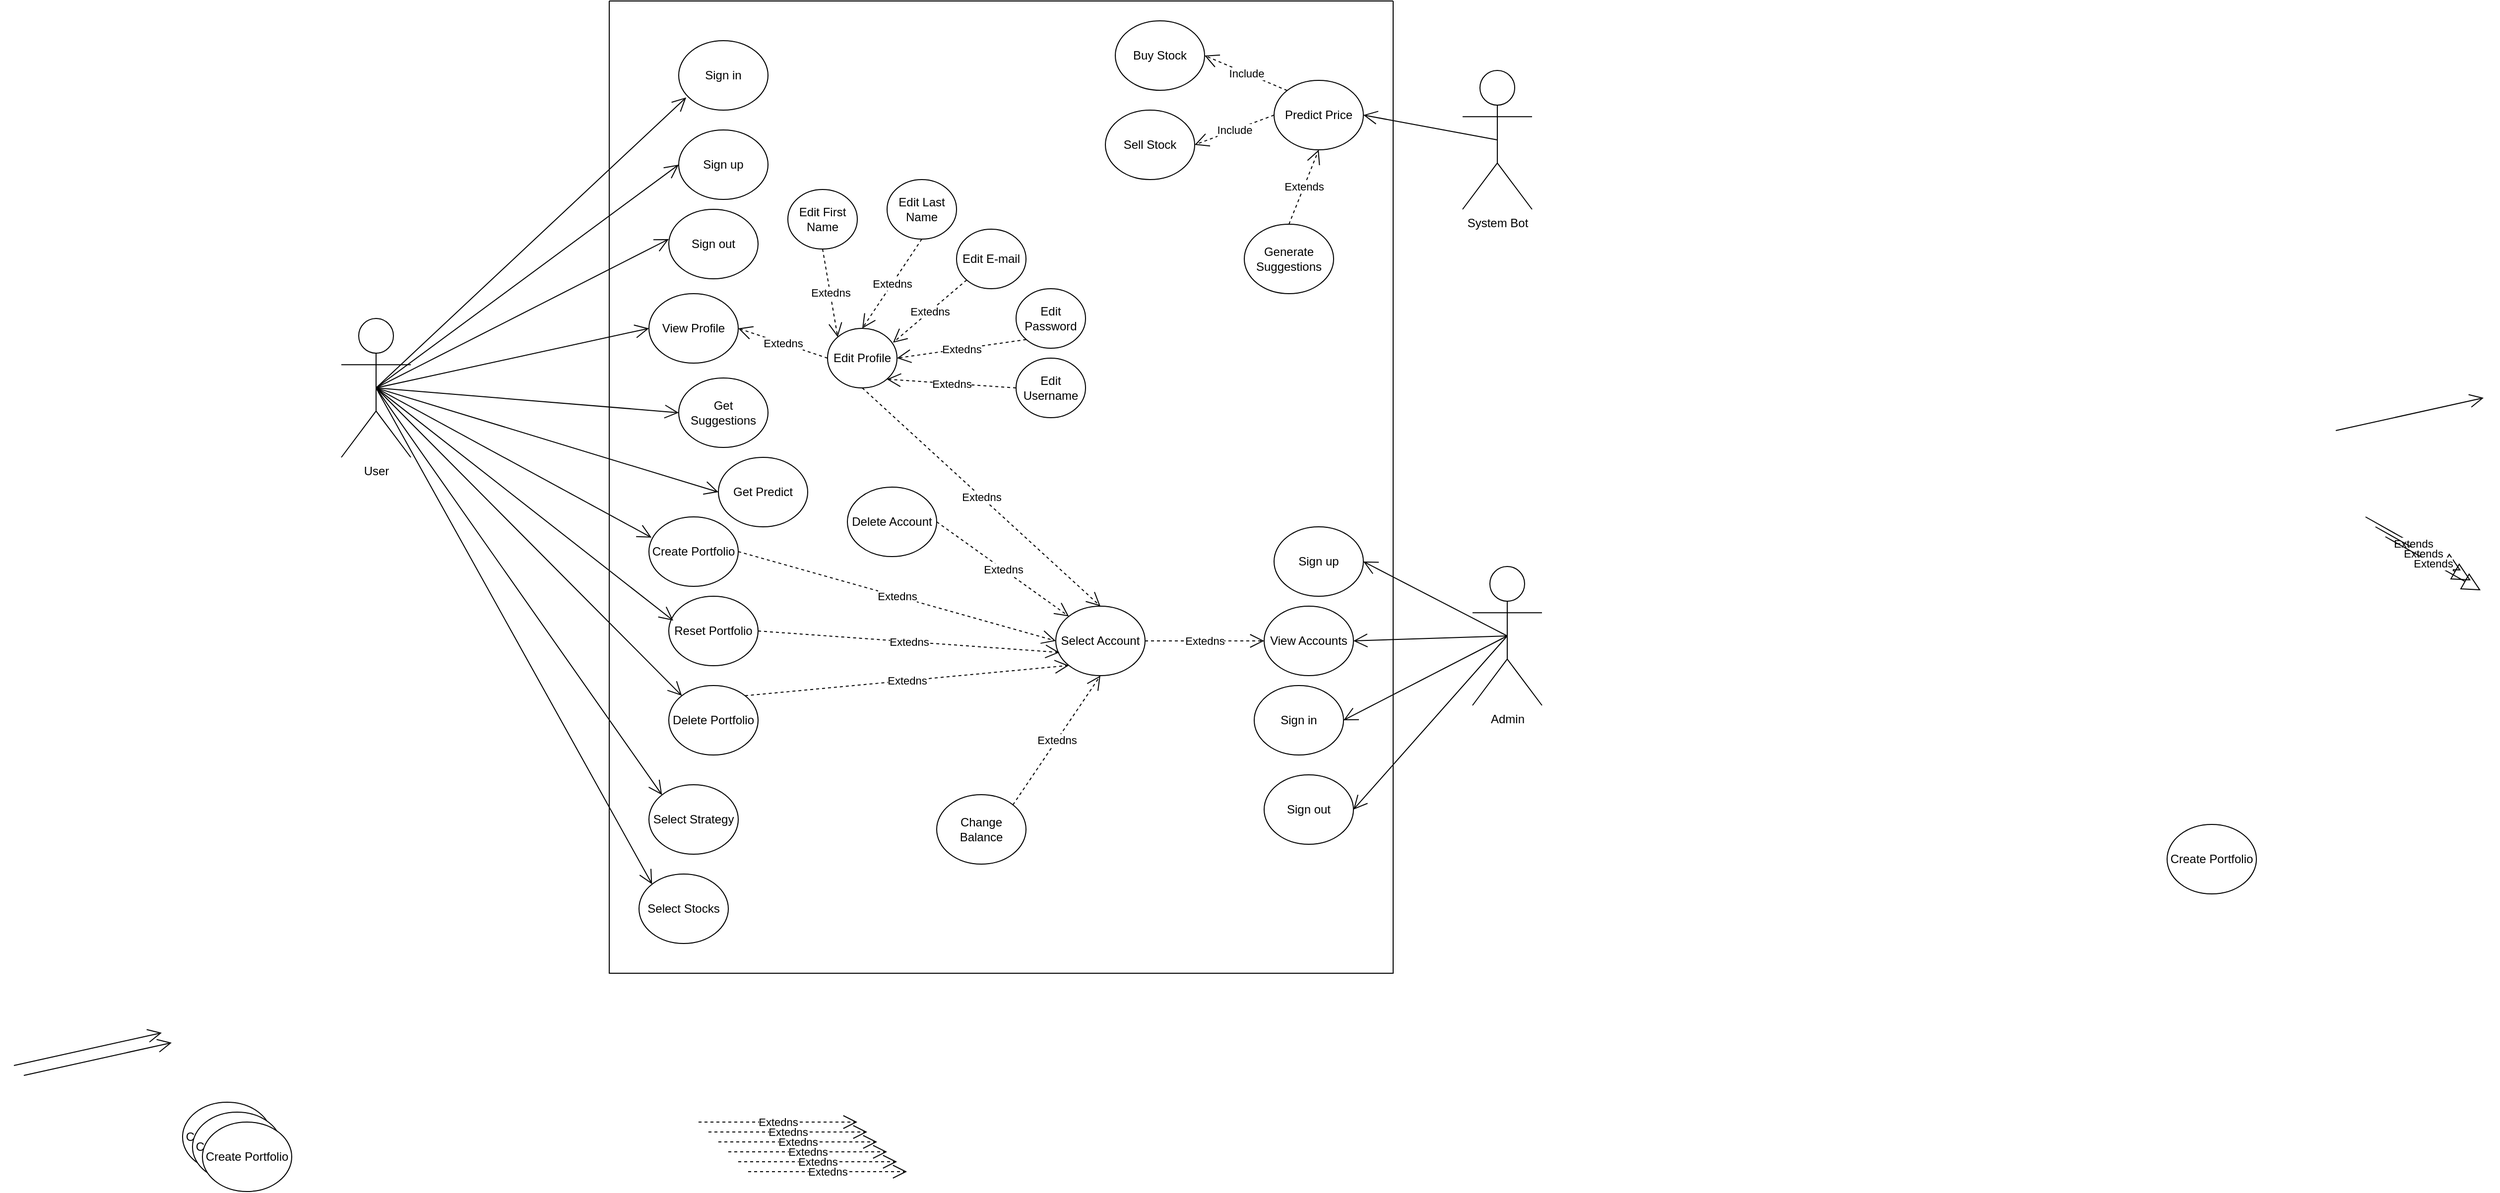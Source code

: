 <mxfile version="24.2.8" type="device" pages="2">
  <diagram name="Page-1" id="wAWDvW-xQDipIDDKOYBQ">
    <mxGraphModel dx="2122" dy="835" grid="1" gridSize="10" guides="1" tooltips="1" connect="1" arrows="1" fold="1" page="1" pageScale="1" pageWidth="850" pageHeight="1100" math="0" shadow="0">
      <root>
        <mxCell id="0" />
        <mxCell id="1" parent="0" />
        <mxCell id="NSzrFH0H3gAdwd_SfrIY-2" value="" style="swimlane;startSize=0;" parent="1" vertex="1">
          <mxGeometry x="600" y="350" width="790" height="980" as="geometry" />
        </mxCell>
        <mxCell id="NSzrFH0H3gAdwd_SfrIY-7" value="Sign in" style="ellipse;whiteSpace=wrap;html=1;" parent="NSzrFH0H3gAdwd_SfrIY-2" vertex="1">
          <mxGeometry x="70" y="40" width="90" height="70" as="geometry" />
        </mxCell>
        <mxCell id="NSzrFH0H3gAdwd_SfrIY-22" value="Get Suggestions" style="ellipse;whiteSpace=wrap;html=1;" parent="NSzrFH0H3gAdwd_SfrIY-2" vertex="1">
          <mxGeometry x="70" y="380" width="90" height="70" as="geometry" />
        </mxCell>
        <mxCell id="NSzrFH0H3gAdwd_SfrIY-21" value="Edit Password" style="ellipse;whiteSpace=wrap;html=1;" parent="NSzrFH0H3gAdwd_SfrIY-2" vertex="1">
          <mxGeometry x="410" y="290" width="70" height="60" as="geometry" />
        </mxCell>
        <mxCell id="NSzrFH0H3gAdwd_SfrIY-20" value="Sign up" style="ellipse;whiteSpace=wrap;html=1;" parent="NSzrFH0H3gAdwd_SfrIY-2" vertex="1">
          <mxGeometry x="70" y="130" width="90" height="70" as="geometry" />
        </mxCell>
        <mxCell id="NSzrFH0H3gAdwd_SfrIY-19" value="View Profile" style="ellipse;whiteSpace=wrap;html=1;" parent="NSzrFH0H3gAdwd_SfrIY-2" vertex="1">
          <mxGeometry x="40" y="295" width="90" height="70" as="geometry" />
        </mxCell>
        <mxCell id="NSzrFH0H3gAdwd_SfrIY-18" value="Sign out" style="ellipse;whiteSpace=wrap;html=1;" parent="NSzrFH0H3gAdwd_SfrIY-2" vertex="1">
          <mxGeometry x="60" y="210" width="90" height="70" as="geometry" />
        </mxCell>
        <mxCell id="NSzrFH0H3gAdwd_SfrIY-24" value="" style="endArrow=open;endFill=1;endSize=12;html=1;rounded=0;exitX=0.5;exitY=0.5;exitDx=0;exitDy=0;exitPerimeter=0;entryX=0.084;entryY=0.817;entryDx=0;entryDy=0;entryPerimeter=0;" parent="NSzrFH0H3gAdwd_SfrIY-2" source="NSzrFH0H3gAdwd_SfrIY-3" edge="1">
          <mxGeometry width="160" relative="1" as="geometry">
            <mxPoint x="-89" y="273" as="sourcePoint" />
            <mxPoint x="60" y="240" as="targetPoint" />
          </mxGeometry>
        </mxCell>
        <mxCell id="NSzrFH0H3gAdwd_SfrIY-36" value="Edit First Name" style="ellipse;whiteSpace=wrap;html=1;" parent="NSzrFH0H3gAdwd_SfrIY-2" vertex="1">
          <mxGeometry x="180" y="190" width="70" height="60" as="geometry" />
        </mxCell>
        <mxCell id="NSzrFH0H3gAdwd_SfrIY-35" value="Edit Profile" style="ellipse;whiteSpace=wrap;html=1;" parent="NSzrFH0H3gAdwd_SfrIY-2" vertex="1">
          <mxGeometry x="220" y="330" width="70" height="60" as="geometry" />
        </mxCell>
        <mxCell id="NSzrFH0H3gAdwd_SfrIY-33" value="Edit Last Name" style="ellipse;whiteSpace=wrap;html=1;" parent="NSzrFH0H3gAdwd_SfrIY-2" vertex="1">
          <mxGeometry x="280" y="180" width="70" height="60" as="geometry" />
        </mxCell>
        <mxCell id="NSzrFH0H3gAdwd_SfrIY-34" value="Edit E-mail" style="ellipse;whiteSpace=wrap;html=1;" parent="NSzrFH0H3gAdwd_SfrIY-2" vertex="1">
          <mxGeometry x="350" y="230" width="70" height="60" as="geometry" />
        </mxCell>
        <mxCell id="NSzrFH0H3gAdwd_SfrIY-46" value="Create Portfolio" style="ellipse;whiteSpace=wrap;html=1;" parent="NSzrFH0H3gAdwd_SfrIY-2" vertex="1">
          <mxGeometry x="40" y="520" width="90" height="70" as="geometry" />
        </mxCell>
        <mxCell id="NSzrFH0H3gAdwd_SfrIY-50" value="Change Balance" style="ellipse;whiteSpace=wrap;html=1;" parent="NSzrFH0H3gAdwd_SfrIY-2" vertex="1">
          <mxGeometry x="330" y="800" width="90" height="70" as="geometry" />
        </mxCell>
        <mxCell id="NSzrFH0H3gAdwd_SfrIY-49" value="View Accounts" style="ellipse;whiteSpace=wrap;html=1;" parent="NSzrFH0H3gAdwd_SfrIY-2" vertex="1">
          <mxGeometry x="660" y="610" width="90" height="70" as="geometry" />
        </mxCell>
        <mxCell id="NSzrFH0H3gAdwd_SfrIY-48" value="Reset Portfolio" style="ellipse;whiteSpace=wrap;html=1;" parent="NSzrFH0H3gAdwd_SfrIY-2" vertex="1">
          <mxGeometry x="60" y="600" width="90" height="70" as="geometry" />
        </mxCell>
        <mxCell id="NSzrFH0H3gAdwd_SfrIY-61" value="Delete Account" style="ellipse;whiteSpace=wrap;html=1;" parent="NSzrFH0H3gAdwd_SfrIY-2" vertex="1">
          <mxGeometry x="240" y="490" width="90" height="70" as="geometry" />
        </mxCell>
        <mxCell id="NSzrFH0H3gAdwd_SfrIY-60" value="Select Account" style="ellipse;whiteSpace=wrap;html=1;" parent="NSzrFH0H3gAdwd_SfrIY-2" vertex="1">
          <mxGeometry x="450" y="610" width="90" height="70" as="geometry" />
        </mxCell>
        <mxCell id="NSzrFH0H3gAdwd_SfrIY-63" value="Delete Portfolio" style="ellipse;whiteSpace=wrap;html=1;" parent="NSzrFH0H3gAdwd_SfrIY-2" vertex="1">
          <mxGeometry x="60" y="690" width="90" height="70" as="geometry" />
        </mxCell>
        <mxCell id="NSzrFH0H3gAdwd_SfrIY-81" value="Edit Username" style="ellipse;whiteSpace=wrap;html=1;" parent="NSzrFH0H3gAdwd_SfrIY-2" vertex="1">
          <mxGeometry x="410" y="360" width="70" height="60" as="geometry" />
        </mxCell>
        <mxCell id="NSzrFH0H3gAdwd_SfrIY-84" value="Sign in" style="ellipse;whiteSpace=wrap;html=1;" parent="NSzrFH0H3gAdwd_SfrIY-2" vertex="1">
          <mxGeometry x="650" y="690" width="90" height="70" as="geometry" />
        </mxCell>
        <mxCell id="NSzrFH0H3gAdwd_SfrIY-85" value="Sign up" style="ellipse;whiteSpace=wrap;html=1;" parent="NSzrFH0H3gAdwd_SfrIY-2" vertex="1">
          <mxGeometry x="670" y="530" width="90" height="70" as="geometry" />
        </mxCell>
        <mxCell id="NSzrFH0H3gAdwd_SfrIY-86" value="Sign out" style="ellipse;whiteSpace=wrap;html=1;" parent="NSzrFH0H3gAdwd_SfrIY-2" vertex="1">
          <mxGeometry x="660" y="780" width="90" height="70" as="geometry" />
        </mxCell>
        <mxCell id="NSzrFH0H3gAdwd_SfrIY-64" value="Buy Stock" style="ellipse;whiteSpace=wrap;html=1;" parent="NSzrFH0H3gAdwd_SfrIY-2" vertex="1">
          <mxGeometry x="510" y="20" width="90" height="70" as="geometry" />
        </mxCell>
        <mxCell id="NSzrFH0H3gAdwd_SfrIY-95" value="Sell Stock" style="ellipse;whiteSpace=wrap;html=1;" parent="NSzrFH0H3gAdwd_SfrIY-2" vertex="1">
          <mxGeometry x="500" y="110" width="90" height="70" as="geometry" />
        </mxCell>
        <mxCell id="gyJNxoxZwy5CsyFpe8hy-28" value="Extedns" style="endArrow=open;endSize=12;dashed=1;html=1;rounded=0;entryX=0.041;entryY=0.666;entryDx=0;entryDy=0;exitX=1;exitY=0.5;exitDx=0;exitDy=0;entryPerimeter=0;" parent="NSzrFH0H3gAdwd_SfrIY-2" source="NSzrFH0H3gAdwd_SfrIY-48" target="NSzrFH0H3gAdwd_SfrIY-60" edge="1">
          <mxGeometry width="160" relative="1" as="geometry">
            <mxPoint x="135" y="790" as="sourcePoint" />
            <mxPoint x="295" y="790" as="targetPoint" />
          </mxGeometry>
        </mxCell>
        <mxCell id="gyJNxoxZwy5CsyFpe8hy-27" value="Extedns" style="endArrow=open;endSize=12;dashed=1;html=1;rounded=0;exitX=1;exitY=0;exitDx=0;exitDy=0;entryX=0.5;entryY=1;entryDx=0;entryDy=0;" parent="NSzrFH0H3gAdwd_SfrIY-2" source="NSzrFH0H3gAdwd_SfrIY-50" target="NSzrFH0H3gAdwd_SfrIY-60" edge="1">
          <mxGeometry width="160" relative="1" as="geometry">
            <mxPoint x="440" y="794.68" as="sourcePoint" />
            <mxPoint x="600" y="794.68" as="targetPoint" />
          </mxGeometry>
        </mxCell>
        <mxCell id="gyJNxoxZwy5CsyFpe8hy-7" value="Extedns" style="endArrow=open;endSize=12;dashed=1;html=1;rounded=0;exitX=1;exitY=0;exitDx=0;exitDy=0;entryX=0;entryY=1;entryDx=0;entryDy=0;" parent="NSzrFH0H3gAdwd_SfrIY-2" source="NSzrFH0H3gAdwd_SfrIY-63" target="NSzrFH0H3gAdwd_SfrIY-60" edge="1">
          <mxGeometry width="160" relative="1" as="geometry">
            <mxPoint x="160" y="814.68" as="sourcePoint" />
            <mxPoint x="320" y="814.68" as="targetPoint" />
          </mxGeometry>
        </mxCell>
        <mxCell id="gyJNxoxZwy5CsyFpe8hy-8" value="Extedns" style="endArrow=open;endSize=12;dashed=1;html=1;rounded=0;exitX=1;exitY=0.5;exitDx=0;exitDy=0;entryX=0;entryY=0.5;entryDx=0;entryDy=0;" parent="NSzrFH0H3gAdwd_SfrIY-2" source="NSzrFH0H3gAdwd_SfrIY-46" target="NSzrFH0H3gAdwd_SfrIY-60" edge="1">
          <mxGeometry width="160" relative="1" as="geometry">
            <mxPoint x="150" y="714.68" as="sourcePoint" />
            <mxPoint x="310" y="714.68" as="targetPoint" />
          </mxGeometry>
        </mxCell>
        <mxCell id="gyJNxoxZwy5CsyFpe8hy-9" value="Extedns" style="endArrow=open;endSize=12;dashed=1;html=1;rounded=0;exitX=1;exitY=0.5;exitDx=0;exitDy=0;entryX=0;entryY=0;entryDx=0;entryDy=0;" parent="NSzrFH0H3gAdwd_SfrIY-2" source="NSzrFH0H3gAdwd_SfrIY-61" target="NSzrFH0H3gAdwd_SfrIY-60" edge="1">
          <mxGeometry width="160" relative="1" as="geometry">
            <mxPoint x="305" y="580" as="sourcePoint" />
            <mxPoint x="465" y="580" as="targetPoint" />
          </mxGeometry>
        </mxCell>
        <mxCell id="gyJNxoxZwy5CsyFpe8hy-10" value="Extedns" style="endArrow=open;endSize=12;dashed=1;html=1;rounded=0;exitX=0.5;exitY=1;exitDx=0;exitDy=0;entryX=0.5;entryY=0;entryDx=0;entryDy=0;" parent="NSzrFH0H3gAdwd_SfrIY-2" source="NSzrFH0H3gAdwd_SfrIY-35" target="NSzrFH0H3gAdwd_SfrIY-60" edge="1">
          <mxGeometry width="160" relative="1" as="geometry">
            <mxPoint x="330" y="470" as="sourcePoint" />
            <mxPoint x="490" y="470" as="targetPoint" />
          </mxGeometry>
        </mxCell>
        <mxCell id="gyJNxoxZwy5CsyFpe8hy-11" value="Extedns" style="endArrow=open;endSize=12;dashed=1;html=1;rounded=0;entryX=1;entryY=1;entryDx=0;entryDy=0;exitX=0;exitY=0.5;exitDx=0;exitDy=0;" parent="NSzrFH0H3gAdwd_SfrIY-2" source="NSzrFH0H3gAdwd_SfrIY-81" target="NSzrFH0H3gAdwd_SfrIY-35" edge="1">
          <mxGeometry width="160" relative="1" as="geometry">
            <mxPoint x="410" y="444.68" as="sourcePoint" />
            <mxPoint x="570" y="444.68" as="targetPoint" />
          </mxGeometry>
        </mxCell>
        <mxCell id="gyJNxoxZwy5CsyFpe8hy-12" value="Extedns" style="endArrow=open;endSize=12;dashed=1;html=1;rounded=0;entryX=1;entryY=0.5;entryDx=0;entryDy=0;exitX=0;exitY=1;exitDx=0;exitDy=0;" parent="NSzrFH0H3gAdwd_SfrIY-2" source="NSzrFH0H3gAdwd_SfrIY-21" target="NSzrFH0H3gAdwd_SfrIY-35" edge="1">
          <mxGeometry width="160" relative="1" as="geometry">
            <mxPoint x="315" y="350.0" as="sourcePoint" />
            <mxPoint x="475" y="350.0" as="targetPoint" />
          </mxGeometry>
        </mxCell>
        <mxCell id="gyJNxoxZwy5CsyFpe8hy-13" value="Extedns" style="endArrow=open;endSize=12;dashed=1;html=1;rounded=0;entryX=0.942;entryY=0.24;entryDx=0;entryDy=0;entryPerimeter=0;exitX=0;exitY=1;exitDx=0;exitDy=0;" parent="NSzrFH0H3gAdwd_SfrIY-2" source="NSzrFH0H3gAdwd_SfrIY-34" target="NSzrFH0H3gAdwd_SfrIY-35" edge="1">
          <mxGeometry width="160" relative="1" as="geometry">
            <mxPoint x="240" y="319.68" as="sourcePoint" />
            <mxPoint x="400" y="319.68" as="targetPoint" />
          </mxGeometry>
        </mxCell>
        <mxCell id="gyJNxoxZwy5CsyFpe8hy-14" value="Extedns" style="endArrow=open;endSize=12;dashed=1;html=1;rounded=0;entryX=0.5;entryY=0;entryDx=0;entryDy=0;exitX=0.5;exitY=1;exitDx=0;exitDy=0;" parent="NSzrFH0H3gAdwd_SfrIY-2" source="NSzrFH0H3gAdwd_SfrIY-33" target="NSzrFH0H3gAdwd_SfrIY-35" edge="1">
          <mxGeometry width="160" relative="1" as="geometry">
            <mxPoint x="250" y="259.68" as="sourcePoint" />
            <mxPoint x="410" y="259.68" as="targetPoint" />
          </mxGeometry>
        </mxCell>
        <mxCell id="gyJNxoxZwy5CsyFpe8hy-15" value="Extedns" style="endArrow=open;endSize=12;dashed=1;html=1;rounded=0;exitX=0.5;exitY=1;exitDx=0;exitDy=0;entryX=0;entryY=0;entryDx=0;entryDy=0;" parent="NSzrFH0H3gAdwd_SfrIY-2" source="NSzrFH0H3gAdwd_SfrIY-36" target="NSzrFH0H3gAdwd_SfrIY-35" edge="1">
          <mxGeometry width="160" relative="1" as="geometry">
            <mxPoint x="190" y="289.35" as="sourcePoint" />
            <mxPoint x="350" y="289.35" as="targetPoint" />
          </mxGeometry>
        </mxCell>
        <mxCell id="gyJNxoxZwy5CsyFpe8hy-16" value="Extedns" style="endArrow=open;endSize=12;dashed=1;html=1;rounded=0;entryX=1;entryY=0.5;entryDx=0;entryDy=0;exitX=0;exitY=0.5;exitDx=0;exitDy=0;" parent="NSzrFH0H3gAdwd_SfrIY-2" source="NSzrFH0H3gAdwd_SfrIY-35" target="NSzrFH0H3gAdwd_SfrIY-19" edge="1">
          <mxGeometry width="160" relative="1" as="geometry">
            <mxPoint x="160" y="329.35" as="sourcePoint" />
            <mxPoint x="320" y="329.35" as="targetPoint" />
          </mxGeometry>
        </mxCell>
        <mxCell id="gyJNxoxZwy5CsyFpe8hy-20" value="Extedns" style="endArrow=open;endSize=12;dashed=1;html=1;rounded=0;exitX=1;exitY=0.5;exitDx=0;exitDy=0;entryX=0;entryY=0.5;entryDx=0;entryDy=0;" parent="NSzrFH0H3gAdwd_SfrIY-2" source="NSzrFH0H3gAdwd_SfrIY-60" target="NSzrFH0H3gAdwd_SfrIY-49" edge="1">
          <mxGeometry width="160" relative="1" as="geometry">
            <mxPoint x="500" y="534.68" as="sourcePoint" />
            <mxPoint x="660" y="534.68" as="targetPoint" />
          </mxGeometry>
        </mxCell>
        <mxCell id="NSzrFH0H3gAdwd_SfrIY-65" value="Select Strategy" style="ellipse;whiteSpace=wrap;html=1;" parent="NSzrFH0H3gAdwd_SfrIY-2" vertex="1">
          <mxGeometry x="40" y="790" width="90" height="70" as="geometry" />
        </mxCell>
        <mxCell id="diHtU1x06niT0KX87ARY-1" value="Generate Suggestions" style="ellipse;whiteSpace=wrap;html=1;" vertex="1" parent="NSzrFH0H3gAdwd_SfrIY-2">
          <mxGeometry x="640" y="225" width="90" height="70" as="geometry" />
        </mxCell>
        <mxCell id="diHtU1x06niT0KX87ARY-3" value="Select Stocks" style="ellipse;whiteSpace=wrap;html=1;" vertex="1" parent="NSzrFH0H3gAdwd_SfrIY-2">
          <mxGeometry x="30" y="880" width="90" height="70" as="geometry" />
        </mxCell>
        <mxCell id="diHtU1x06niT0KX87ARY-5" value="Get Predict" style="ellipse;whiteSpace=wrap;html=1;" vertex="1" parent="NSzrFH0H3gAdwd_SfrIY-2">
          <mxGeometry x="110" y="460" width="90" height="70" as="geometry" />
        </mxCell>
        <mxCell id="NSzrFH0H3gAdwd_SfrIY-3" value="User&lt;br&gt;" style="shape=umlActor;verticalLabelPosition=bottom;verticalAlign=top;html=1;outlineConnect=0;" parent="1" vertex="1">
          <mxGeometry x="330" y="670" width="70" height="140" as="geometry" />
        </mxCell>
        <mxCell id="NSzrFH0H3gAdwd_SfrIY-13" value="" style="endArrow=open;endFill=1;endSize=12;html=1;rounded=0;entryX=0.084;entryY=0.817;entryDx=0;entryDy=0;entryPerimeter=0;exitX=0.5;exitY=0.5;exitDx=0;exitDy=0;exitPerimeter=0;" parent="1" source="NSzrFH0H3gAdwd_SfrIY-3" target="NSzrFH0H3gAdwd_SfrIY-7" edge="1">
          <mxGeometry width="160" relative="1" as="geometry">
            <mxPoint x="530" y="480" as="sourcePoint" />
            <mxPoint x="690" y="480" as="targetPoint" />
          </mxGeometry>
        </mxCell>
        <mxCell id="NSzrFH0H3gAdwd_SfrIY-23" value="" style="endArrow=open;endFill=1;endSize=12;html=1;rounded=0;exitX=0.5;exitY=0.5;exitDx=0;exitDy=0;exitPerimeter=0;entryX=0;entryY=0.5;entryDx=0;entryDy=0;" parent="1" source="NSzrFH0H3gAdwd_SfrIY-3" target="NSzrFH0H3gAdwd_SfrIY-20" edge="1">
          <mxGeometry width="160" relative="1" as="geometry">
            <mxPoint x="539" y="490" as="sourcePoint" />
            <mxPoint x="688" y="457" as="targetPoint" />
          </mxGeometry>
        </mxCell>
        <mxCell id="NSzrFH0H3gAdwd_SfrIY-25" value="" style="endArrow=open;endFill=1;endSize=12;html=1;rounded=0;exitX=0.55;exitY=0.503;exitDx=0;exitDy=0;exitPerimeter=0;entryX=0.084;entryY=0.817;entryDx=0;entryDy=0;entryPerimeter=0;" parent="1" edge="1">
          <mxGeometry width="160" relative="1" as="geometry">
            <mxPoint x="2340" y="783" as="sourcePoint" />
            <mxPoint x="2489" y="750" as="targetPoint" />
          </mxGeometry>
        </mxCell>
        <mxCell id="NSzrFH0H3gAdwd_SfrIY-26" value="" style="endArrow=open;endFill=1;endSize=12;html=1;rounded=0;exitX=0.5;exitY=0.5;exitDx=0;exitDy=0;exitPerimeter=0;entryX=0.05;entryY=0.35;entryDx=0;entryDy=0;entryPerimeter=0;" parent="1" source="NSzrFH0H3gAdwd_SfrIY-3" target="NSzrFH0H3gAdwd_SfrIY-48" edge="1">
          <mxGeometry width="160" relative="1" as="geometry">
            <mxPoint x="490" y="1083" as="sourcePoint" />
            <mxPoint x="639" y="1050" as="targetPoint" />
          </mxGeometry>
        </mxCell>
        <mxCell id="NSzrFH0H3gAdwd_SfrIY-30" value="" style="endArrow=open;endFill=1;endSize=12;html=1;rounded=0;exitX=0.5;exitY=0.5;exitDx=0;exitDy=0;exitPerimeter=0;entryX=0;entryY=0.5;entryDx=0;entryDy=0;" parent="1" source="NSzrFH0H3gAdwd_SfrIY-3" target="NSzrFH0H3gAdwd_SfrIY-22" edge="1">
          <mxGeometry width="160" relative="1" as="geometry">
            <mxPoint x="490" y="783" as="sourcePoint" />
            <mxPoint x="639" y="750" as="targetPoint" />
          </mxGeometry>
        </mxCell>
        <mxCell id="NSzrFH0H3gAdwd_SfrIY-31" value="" style="endArrow=open;endFill=1;endSize=12;html=1;rounded=0;entryX=0;entryY=0.5;entryDx=0;entryDy=0;exitX=0.5;exitY=0.5;exitDx=0;exitDy=0;exitPerimeter=0;" parent="1" source="NSzrFH0H3gAdwd_SfrIY-3" target="NSzrFH0H3gAdwd_SfrIY-19" edge="1">
          <mxGeometry width="160" relative="1" as="geometry">
            <mxPoint x="500" y="703" as="sourcePoint" />
            <mxPoint x="649" y="670" as="targetPoint" />
          </mxGeometry>
        </mxCell>
        <mxCell id="NSzrFH0H3gAdwd_SfrIY-27" value="" style="endArrow=open;endFill=1;endSize=12;html=1;rounded=0;exitX=0.5;exitY=0.5;exitDx=0;exitDy=0;exitPerimeter=0;entryX=0.029;entryY=0.298;entryDx=0;entryDy=0;entryPerimeter=0;" parent="1" source="NSzrFH0H3gAdwd_SfrIY-3" target="NSzrFH0H3gAdwd_SfrIY-46" edge="1">
          <mxGeometry width="160" relative="1" as="geometry">
            <mxPoint x="480" y="1021.5" as="sourcePoint" />
            <mxPoint x="629" y="988.5" as="targetPoint" />
          </mxGeometry>
        </mxCell>
        <mxCell id="NSzrFH0H3gAdwd_SfrIY-52" value="Admin" style="shape=umlActor;verticalLabelPosition=bottom;verticalAlign=top;html=1;outlineConnect=0;" parent="1" vertex="1">
          <mxGeometry x="1470" y="920" width="70" height="140" as="geometry" />
        </mxCell>
        <mxCell id="NSzrFH0H3gAdwd_SfrIY-53" value="System Bot" style="shape=umlActor;verticalLabelPosition=bottom;verticalAlign=top;html=1;outlineConnect=0;" parent="1" vertex="1">
          <mxGeometry x="1460" y="420" width="70" height="140" as="geometry" />
        </mxCell>
        <mxCell id="NSzrFH0H3gAdwd_SfrIY-55" value="" style="endArrow=open;endFill=1;endSize=12;html=1;rounded=0;exitX=0.5;exitY=0.5;exitDx=0;exitDy=0;exitPerimeter=0;entryX=0;entryY=0;entryDx=0;entryDy=0;" parent="1" source="NSzrFH0H3gAdwd_SfrIY-3" target="NSzrFH0H3gAdwd_SfrIY-65" edge="1">
          <mxGeometry width="160" relative="1" as="geometry">
            <mxPoint x="400" y="1060" as="sourcePoint" />
            <mxPoint x="549" y="1027" as="targetPoint" />
          </mxGeometry>
        </mxCell>
        <mxCell id="NSzrFH0H3gAdwd_SfrIY-59" value="" style="endArrow=open;endFill=1;endSize=12;html=1;rounded=0;entryX=1;entryY=0.5;entryDx=0;entryDy=0;exitX=0.5;exitY=0.5;exitDx=0;exitDy=0;exitPerimeter=0;" parent="1" source="NSzrFH0H3gAdwd_SfrIY-52" target="NSzrFH0H3gAdwd_SfrIY-49" edge="1">
          <mxGeometry width="160" relative="1" as="geometry">
            <mxPoint x="920" y="1013" as="sourcePoint" />
            <mxPoint x="1069" y="980" as="targetPoint" />
          </mxGeometry>
        </mxCell>
        <mxCell id="NSzrFH0H3gAdwd_SfrIY-74" value="Extends" style="endArrow=block;endSize=16;endFill=0;html=1;rounded=0;entryX=0.007;entryY=0.332;entryDx=0;entryDy=0;entryPerimeter=0;exitX=0.91;exitY=0.772;exitDx=0;exitDy=0;exitPerimeter=0;" parent="1" edge="1">
          <mxGeometry width="160" relative="1" as="geometry">
            <mxPoint x="2370" y="870" as="sourcePoint" />
            <mxPoint x="2466" y="924" as="targetPoint" />
          </mxGeometry>
        </mxCell>
        <mxCell id="NSzrFH0H3gAdwd_SfrIY-89" value="" style="endArrow=open;endFill=1;endSize=12;html=1;rounded=0;entryX=1;entryY=0.5;entryDx=0;entryDy=0;exitX=0.5;exitY=0.5;exitDx=0;exitDy=0;exitPerimeter=0;" parent="1" source="NSzrFH0H3gAdwd_SfrIY-52" target="NSzrFH0H3gAdwd_SfrIY-85" edge="1">
          <mxGeometry width="160" relative="1" as="geometry">
            <mxPoint x="1460" y="1080" as="sourcePoint" />
            <mxPoint x="1268" y="957" as="targetPoint" />
          </mxGeometry>
        </mxCell>
        <mxCell id="NSzrFH0H3gAdwd_SfrIY-88" value="" style="endArrow=open;endFill=1;endSize=12;html=1;rounded=0;entryX=1;entryY=0.5;entryDx=0;entryDy=0;exitX=0.5;exitY=0.5;exitDx=0;exitDy=0;exitPerimeter=0;" parent="1" source="NSzrFH0H3gAdwd_SfrIY-52" target="NSzrFH0H3gAdwd_SfrIY-84" edge="1">
          <mxGeometry width="160" relative="1" as="geometry">
            <mxPoint x="1475" y="1310" as="sourcePoint" />
            <mxPoint x="1270" y="980" as="targetPoint" />
          </mxGeometry>
        </mxCell>
        <mxCell id="NSzrFH0H3gAdwd_SfrIY-87" value="" style="endArrow=open;endFill=1;endSize=12;html=1;rounded=0;entryX=1;entryY=0.5;entryDx=0;entryDy=0;exitX=0.5;exitY=0.5;exitDx=0;exitDy=0;exitPerimeter=0;" parent="1" source="NSzrFH0H3gAdwd_SfrIY-52" target="NSzrFH0H3gAdwd_SfrIY-86" edge="1">
          <mxGeometry width="160" relative="1" as="geometry">
            <mxPoint x="1475" y="1310" as="sourcePoint" />
            <mxPoint x="1330" y="1220" as="targetPoint" />
          </mxGeometry>
        </mxCell>
        <mxCell id="NSzrFH0H3gAdwd_SfrIY-90" value="" style="endArrow=open;endFill=1;endSize=12;html=1;rounded=0;exitX=0.5;exitY=0.5;exitDx=0;exitDy=0;exitPerimeter=0;entryX=0;entryY=0;entryDx=0;entryDy=0;" parent="1" source="NSzrFH0H3gAdwd_SfrIY-3" target="NSzrFH0H3gAdwd_SfrIY-63" edge="1">
          <mxGeometry width="160" relative="1" as="geometry">
            <mxPoint x="395" y="680" as="sourcePoint" />
            <mxPoint x="705" y="1065" as="targetPoint" />
          </mxGeometry>
        </mxCell>
        <mxCell id="NSzrFH0H3gAdwd_SfrIY-91" value="Extends" style="endArrow=block;endSize=16;endFill=0;html=1;rounded=0;entryX=0.007;entryY=0.332;entryDx=0;entryDy=0;entryPerimeter=0;exitX=0.91;exitY=0.772;exitDx=0;exitDy=0;exitPerimeter=0;" parent="1" edge="1">
          <mxGeometry width="160" relative="1" as="geometry">
            <mxPoint x="2380" y="880" as="sourcePoint" />
            <mxPoint x="2476" y="934" as="targetPoint" />
          </mxGeometry>
        </mxCell>
        <mxCell id="NSzrFH0H3gAdwd_SfrIY-92" value="Extends" style="endArrow=block;endSize=16;endFill=0;html=1;rounded=0;entryX=0.007;entryY=0.332;entryDx=0;entryDy=0;entryPerimeter=0;exitX=0.91;exitY=0.772;exitDx=0;exitDy=0;exitPerimeter=0;" parent="1" edge="1">
          <mxGeometry width="160" relative="1" as="geometry">
            <mxPoint x="2390" y="890" as="sourcePoint" />
            <mxPoint x="2486" y="944" as="targetPoint" />
          </mxGeometry>
        </mxCell>
        <mxCell id="NSzrFH0H3gAdwd_SfrIY-62" value="Create Portfolio" style="ellipse;whiteSpace=wrap;html=1;" parent="1" vertex="1">
          <mxGeometry x="2170" y="1180" width="90" height="70" as="geometry" />
        </mxCell>
        <mxCell id="NSzrFH0H3gAdwd_SfrIY-96" value="" style="endArrow=open;endFill=1;endSize=12;html=1;rounded=0;exitX=0.55;exitY=0.503;exitDx=0;exitDy=0;exitPerimeter=0;entryX=0.084;entryY=0.817;entryDx=0;entryDy=0;entryPerimeter=0;" parent="1" edge="1">
          <mxGeometry width="160" relative="1" as="geometry">
            <mxPoint y="1423" as="sourcePoint" />
            <mxPoint x="149" y="1390" as="targetPoint" />
          </mxGeometry>
        </mxCell>
        <mxCell id="NSzrFH0H3gAdwd_SfrIY-97" value="" style="endArrow=open;endFill=1;endSize=12;html=1;rounded=0;exitX=0.55;exitY=0.503;exitDx=0;exitDy=0;exitPerimeter=0;entryX=0.084;entryY=0.817;entryDx=0;entryDy=0;entryPerimeter=0;" parent="1" edge="1">
          <mxGeometry width="160" relative="1" as="geometry">
            <mxPoint x="10" y="1433" as="sourcePoint" />
            <mxPoint x="159" y="1400" as="targetPoint" />
          </mxGeometry>
        </mxCell>
        <mxCell id="NSzrFH0H3gAdwd_SfrIY-94" value="Predict Price" style="ellipse;whiteSpace=wrap;html=1;" parent="1" vertex="1">
          <mxGeometry x="1270" y="430" width="90" height="70" as="geometry" />
        </mxCell>
        <mxCell id="NSzrFH0H3gAdwd_SfrIY-98" value="" style="endArrow=open;endFill=1;endSize=12;html=1;rounded=0;entryX=1;entryY=0.5;entryDx=0;entryDy=0;exitX=0.5;exitY=0.5;exitDx=0;exitDy=0;exitPerimeter=0;" parent="1" source="NSzrFH0H3gAdwd_SfrIY-53" target="NSzrFH0H3gAdwd_SfrIY-94" edge="1">
          <mxGeometry width="160" relative="1" as="geometry">
            <mxPoint x="1141" y="600" as="sourcePoint" />
            <mxPoint x="1409.386" y="570.002" as="targetPoint" />
          </mxGeometry>
        </mxCell>
        <mxCell id="gyJNxoxZwy5CsyFpe8hy-21" value="Extedns" style="endArrow=open;endSize=12;dashed=1;html=1;rounded=0;" parent="1" edge="1">
          <mxGeometry width="160" relative="1" as="geometry">
            <mxPoint x="690" y="1480" as="sourcePoint" />
            <mxPoint x="850" y="1480" as="targetPoint" />
          </mxGeometry>
        </mxCell>
        <mxCell id="gyJNxoxZwy5CsyFpe8hy-22" value="Extedns" style="endArrow=open;endSize=12;dashed=1;html=1;rounded=0;" parent="1" edge="1">
          <mxGeometry width="160" relative="1" as="geometry">
            <mxPoint x="700" y="1490" as="sourcePoint" />
            <mxPoint x="860" y="1490" as="targetPoint" />
          </mxGeometry>
        </mxCell>
        <mxCell id="gyJNxoxZwy5CsyFpe8hy-23" value="Extedns" style="endArrow=open;endSize=12;dashed=1;html=1;rounded=0;" parent="1" edge="1">
          <mxGeometry width="160" relative="1" as="geometry">
            <mxPoint x="710" y="1500" as="sourcePoint" />
            <mxPoint x="870" y="1500" as="targetPoint" />
          </mxGeometry>
        </mxCell>
        <mxCell id="gyJNxoxZwy5CsyFpe8hy-24" value="Extedns" style="endArrow=open;endSize=12;dashed=1;html=1;rounded=0;" parent="1" edge="1">
          <mxGeometry width="160" relative="1" as="geometry">
            <mxPoint x="720" y="1510" as="sourcePoint" />
            <mxPoint x="880" y="1510" as="targetPoint" />
          </mxGeometry>
        </mxCell>
        <mxCell id="gyJNxoxZwy5CsyFpe8hy-25" value="Extedns" style="endArrow=open;endSize=12;dashed=1;html=1;rounded=0;" parent="1" edge="1">
          <mxGeometry width="160" relative="1" as="geometry">
            <mxPoint x="730" y="1520" as="sourcePoint" />
            <mxPoint x="890" y="1520" as="targetPoint" />
          </mxGeometry>
        </mxCell>
        <mxCell id="gyJNxoxZwy5CsyFpe8hy-26" value="Extedns" style="endArrow=open;endSize=12;dashed=1;html=1;rounded=0;" parent="1" edge="1">
          <mxGeometry width="160" relative="1" as="geometry">
            <mxPoint x="740" y="1530" as="sourcePoint" />
            <mxPoint x="900" y="1530" as="targetPoint" />
          </mxGeometry>
        </mxCell>
        <mxCell id="gyJNxoxZwy5CsyFpe8hy-17" value="Include" style="endArrow=open;endSize=12;dashed=1;html=1;rounded=0;entryX=1;entryY=0.5;entryDx=0;entryDy=0;exitX=0;exitY=0;exitDx=0;exitDy=0;" parent="1" source="NSzrFH0H3gAdwd_SfrIY-94" target="NSzrFH0H3gAdwd_SfrIY-64" edge="1">
          <mxGeometry width="160" relative="1" as="geometry">
            <mxPoint x="1360" y="404.68" as="sourcePoint" />
            <mxPoint x="1200" y="404.68" as="targetPoint" />
          </mxGeometry>
        </mxCell>
        <mxCell id="gyJNxoxZwy5CsyFpe8hy-18" value="Include" style="endArrow=open;endSize=12;dashed=1;html=1;rounded=0;exitX=0;exitY=0.5;exitDx=0;exitDy=0;entryX=1;entryY=0.5;entryDx=0;entryDy=0;" parent="1" source="NSzrFH0H3gAdwd_SfrIY-94" target="NSzrFH0H3gAdwd_SfrIY-95" edge="1">
          <mxGeometry width="160" relative="1" as="geometry">
            <mxPoint x="1330" y="599.68" as="sourcePoint" />
            <mxPoint x="1170" y="599.68" as="targetPoint" />
          </mxGeometry>
        </mxCell>
        <mxCell id="xCD8gJaUAP0PvVdxfNOr-1" value="Create Portfolio" style="ellipse;whiteSpace=wrap;html=1;" parent="1" vertex="1">
          <mxGeometry x="170" y="1460" width="90" height="70" as="geometry" />
        </mxCell>
        <mxCell id="xCD8gJaUAP0PvVdxfNOr-2" value="Create Portfolio" style="ellipse;whiteSpace=wrap;html=1;" parent="1" vertex="1">
          <mxGeometry x="180" y="1470" width="90" height="70" as="geometry" />
        </mxCell>
        <mxCell id="xCD8gJaUAP0PvVdxfNOr-3" value="Create Portfolio" style="ellipse;whiteSpace=wrap;html=1;" parent="1" vertex="1">
          <mxGeometry x="190" y="1480" width="90" height="70" as="geometry" />
        </mxCell>
        <mxCell id="diHtU1x06niT0KX87ARY-2" value="Extends" style="endArrow=open;endSize=12;dashed=1;html=1;rounded=0;exitX=0.5;exitY=0;exitDx=0;exitDy=0;entryX=0.5;entryY=1;entryDx=0;entryDy=0;" edge="1" parent="1" source="diHtU1x06niT0KX87ARY-1" target="NSzrFH0H3gAdwd_SfrIY-94">
          <mxGeometry width="160" relative="1" as="geometry">
            <mxPoint x="1325" y="520" as="sourcePoint" />
            <mxPoint x="1245" y="550" as="targetPoint" />
          </mxGeometry>
        </mxCell>
        <mxCell id="diHtU1x06niT0KX87ARY-4" value="" style="endArrow=open;endFill=1;endSize=12;html=1;rounded=0;exitX=0.5;exitY=0.5;exitDx=0;exitDy=0;exitPerimeter=0;entryX=0;entryY=0;entryDx=0;entryDy=0;" edge="1" parent="1" source="NSzrFH0H3gAdwd_SfrIY-3" target="diHtU1x06niT0KX87ARY-3">
          <mxGeometry width="160" relative="1" as="geometry">
            <mxPoint x="375" y="750" as="sourcePoint" />
            <mxPoint x="663" y="1160" as="targetPoint" />
          </mxGeometry>
        </mxCell>
        <mxCell id="diHtU1x06niT0KX87ARY-6" value="" style="endArrow=open;endFill=1;endSize=12;html=1;rounded=0;exitX=0.5;exitY=0.5;exitDx=0;exitDy=0;exitPerimeter=0;entryX=0;entryY=0.5;entryDx=0;entryDy=0;" edge="1" parent="1" source="NSzrFH0H3gAdwd_SfrIY-3" target="diHtU1x06niT0KX87ARY-5">
          <mxGeometry width="160" relative="1" as="geometry">
            <mxPoint x="375" y="750" as="sourcePoint" />
            <mxPoint x="680" y="775" as="targetPoint" />
          </mxGeometry>
        </mxCell>
      </root>
    </mxGraphModel>
  </diagram>
  <diagram id="1Nmur8SmDnYN-PauhvM6" name="Page-2">
    <mxGraphModel dx="954" dy="626" grid="1" gridSize="10" guides="1" tooltips="1" connect="1" arrows="1" fold="1" page="1" pageScale="1" pageWidth="850" pageHeight="1100" math="0" shadow="0">
      <root>
        <mxCell id="0" />
        <mxCell id="1" parent="0" />
        <mxCell id="-VxAkrDXX86SFEOjTzRP-1" value="" style="swimlane;startSize=0;" parent="1" vertex="1">
          <mxGeometry x="1090" y="320" width="790" height="980" as="geometry" />
        </mxCell>
        <mxCell id="-VxAkrDXX86SFEOjTzRP-2" value="Sign in" style="ellipse;whiteSpace=wrap;html=1;" parent="-VxAkrDXX86SFEOjTzRP-1" vertex="1">
          <mxGeometry x="70" y="40" width="90" height="70" as="geometry" />
        </mxCell>
        <mxCell id="-VxAkrDXX86SFEOjTzRP-3" value="Start Simulation" style="ellipse;whiteSpace=wrap;html=1;" parent="-VxAkrDXX86SFEOjTzRP-1" vertex="1">
          <mxGeometry x="90" y="370" width="90" height="70" as="geometry" />
        </mxCell>
        <mxCell id="-VxAkrDXX86SFEOjTzRP-4" value="Edit Password" style="ellipse;whiteSpace=wrap;html=1;" parent="-VxAkrDXX86SFEOjTzRP-1" vertex="1">
          <mxGeometry x="410" y="290" width="70" height="60" as="geometry" />
        </mxCell>
        <mxCell id="-VxAkrDXX86SFEOjTzRP-5" value="Sign up" style="ellipse;whiteSpace=wrap;html=1;" parent="-VxAkrDXX86SFEOjTzRP-1" vertex="1">
          <mxGeometry x="70" y="130" width="90" height="70" as="geometry" />
        </mxCell>
        <mxCell id="-VxAkrDXX86SFEOjTzRP-6" value="View Profile" style="ellipse;whiteSpace=wrap;html=1;" parent="-VxAkrDXX86SFEOjTzRP-1" vertex="1">
          <mxGeometry x="40" y="295" width="90" height="70" as="geometry" />
        </mxCell>
        <mxCell id="-VxAkrDXX86SFEOjTzRP-7" value="Sign out" style="ellipse;whiteSpace=wrap;html=1;" parent="-VxAkrDXX86SFEOjTzRP-1" vertex="1">
          <mxGeometry x="60" y="210" width="90" height="70" as="geometry" />
        </mxCell>
        <mxCell id="-VxAkrDXX86SFEOjTzRP-8" value="" style="endArrow=open;endFill=1;endSize=12;html=1;rounded=0;exitX=0.5;exitY=0.5;exitDx=0;exitDy=0;exitPerimeter=0;entryX=0.084;entryY=0.817;entryDx=0;entryDy=0;entryPerimeter=0;" parent="-VxAkrDXX86SFEOjTzRP-1" source="-VxAkrDXX86SFEOjTzRP-42" edge="1">
          <mxGeometry width="160" relative="1" as="geometry">
            <mxPoint x="-89" y="273" as="sourcePoint" />
            <mxPoint x="60" y="240" as="targetPoint" />
          </mxGeometry>
        </mxCell>
        <mxCell id="-VxAkrDXX86SFEOjTzRP-9" value="Edit First Name" style="ellipse;whiteSpace=wrap;html=1;" parent="-VxAkrDXX86SFEOjTzRP-1" vertex="1">
          <mxGeometry x="180" y="190" width="70" height="60" as="geometry" />
        </mxCell>
        <mxCell id="-VxAkrDXX86SFEOjTzRP-10" value="Edit Profile" style="ellipse;whiteSpace=wrap;html=1;" parent="-VxAkrDXX86SFEOjTzRP-1" vertex="1">
          <mxGeometry x="220" y="330" width="70" height="60" as="geometry" />
        </mxCell>
        <mxCell id="-VxAkrDXX86SFEOjTzRP-11" value="Edit Last Name" style="ellipse;whiteSpace=wrap;html=1;" parent="-VxAkrDXX86SFEOjTzRP-1" vertex="1">
          <mxGeometry x="280" y="180" width="70" height="60" as="geometry" />
        </mxCell>
        <mxCell id="-VxAkrDXX86SFEOjTzRP-12" value="Edit E-mail" style="ellipse;whiteSpace=wrap;html=1;" parent="-VxAkrDXX86SFEOjTzRP-1" vertex="1">
          <mxGeometry x="350" y="230" width="70" height="60" as="geometry" />
        </mxCell>
        <mxCell id="-VxAkrDXX86SFEOjTzRP-13" value="Extends" style="endArrow=block;endSize=16;endFill=0;html=1;rounded=0;entryX=1.003;entryY=0.563;entryDx=0;entryDy=0;entryPerimeter=0;exitX=0;exitY=0.5;exitDx=0;exitDy=0;" parent="-VxAkrDXX86SFEOjTzRP-1" source="-VxAkrDXX86SFEOjTzRP-10" target="-VxAkrDXX86SFEOjTzRP-6" edge="1">
          <mxGeometry width="160" relative="1" as="geometry">
            <mxPoint x="130" y="340" as="sourcePoint" />
            <mxPoint x="290" y="340" as="targetPoint" />
          </mxGeometry>
        </mxCell>
        <mxCell id="-VxAkrDXX86SFEOjTzRP-14" value="Extends" style="endArrow=block;endSize=16;endFill=0;html=1;rounded=0;entryX=0;entryY=0;entryDx=0;entryDy=0;exitX=0.5;exitY=1;exitDx=0;exitDy=0;" parent="-VxAkrDXX86SFEOjTzRP-1" source="-VxAkrDXX86SFEOjTzRP-9" target="-VxAkrDXX86SFEOjTzRP-10" edge="1">
          <mxGeometry width="160" relative="1" as="geometry">
            <mxPoint x="160" y="370" as="sourcePoint" />
            <mxPoint x="256" y="410" as="targetPoint" />
          </mxGeometry>
        </mxCell>
        <mxCell id="-VxAkrDXX86SFEOjTzRP-15" value="Extends" style="endArrow=block;endSize=16;endFill=0;html=1;rounded=0;entryX=0.992;entryY=0.406;entryDx=0;entryDy=0;entryPerimeter=0;exitX=0.1;exitY=0.874;exitDx=0;exitDy=0;exitPerimeter=0;" parent="-VxAkrDXX86SFEOjTzRP-1" source="-VxAkrDXX86SFEOjTzRP-12" target="-VxAkrDXX86SFEOjTzRP-10" edge="1">
          <mxGeometry width="160" relative="1" as="geometry">
            <mxPoint x="246" y="360" as="sourcePoint" />
            <mxPoint x="150" y="320" as="targetPoint" />
          </mxGeometry>
        </mxCell>
        <mxCell id="-VxAkrDXX86SFEOjTzRP-16" value="Extends" style="endArrow=block;endSize=16;endFill=0;html=1;rounded=0;entryX=0.999;entryY=0.611;entryDx=0;entryDy=0;entryPerimeter=0;exitX=-0.012;exitY=0.565;exitDx=0;exitDy=0;exitPerimeter=0;" parent="-VxAkrDXX86SFEOjTzRP-1" source="-VxAkrDXX86SFEOjTzRP-4" target="-VxAkrDXX86SFEOjTzRP-10" edge="1">
          <mxGeometry width="160" relative="1" as="geometry">
            <mxPoint x="310" y="370" as="sourcePoint" />
            <mxPoint x="214" y="330" as="targetPoint" />
          </mxGeometry>
        </mxCell>
        <mxCell id="-VxAkrDXX86SFEOjTzRP-17" value="Extends" style="endArrow=block;endSize=16;endFill=0;html=1;rounded=0;entryX=0.86;entryY=0.169;entryDx=0;entryDy=0;exitX=0.5;exitY=1;exitDx=0;exitDy=0;entryPerimeter=0;" parent="-VxAkrDXX86SFEOjTzRP-1" source="-VxAkrDXX86SFEOjTzRP-11" target="-VxAkrDXX86SFEOjTzRP-10" edge="1">
          <mxGeometry width="160" relative="1" as="geometry">
            <mxPoint x="368" y="308" as="sourcePoint" />
            <mxPoint x="280" y="340" as="targetPoint" />
          </mxGeometry>
        </mxCell>
        <mxCell id="-VxAkrDXX86SFEOjTzRP-18" value="Create Portfolio" style="ellipse;whiteSpace=wrap;html=1;" parent="-VxAkrDXX86SFEOjTzRP-1" vertex="1">
          <mxGeometry x="90" y="600" width="90" height="70" as="geometry" />
        </mxCell>
        <mxCell id="-VxAkrDXX86SFEOjTzRP-19" value="Skip Time" style="ellipse;whiteSpace=wrap;html=1;" parent="-VxAkrDXX86SFEOjTzRP-1" vertex="1">
          <mxGeometry x="80" y="450" width="90" height="70" as="geometry" />
        </mxCell>
        <mxCell id="-VxAkrDXX86SFEOjTzRP-20" value="Stop Simulation" style="ellipse;whiteSpace=wrap;html=1;" parent="-VxAkrDXX86SFEOjTzRP-1" vertex="1">
          <mxGeometry x="110" y="530" width="90" height="70" as="geometry" />
        </mxCell>
        <mxCell id="-VxAkrDXX86SFEOjTzRP-21" value="Change Balance" style="ellipse;whiteSpace=wrap;html=1;" parent="-VxAkrDXX86SFEOjTzRP-1" vertex="1">
          <mxGeometry x="290" y="780" width="90" height="70" as="geometry" />
        </mxCell>
        <mxCell id="-VxAkrDXX86SFEOjTzRP-22" value="View Accounts" style="ellipse;whiteSpace=wrap;html=1;" parent="-VxAkrDXX86SFEOjTzRP-1" vertex="1">
          <mxGeometry x="660" y="610" width="90" height="70" as="geometry" />
        </mxCell>
        <mxCell id="-VxAkrDXX86SFEOjTzRP-23" value="Reset Portfolio" style="ellipse;whiteSpace=wrap;html=1;" parent="-VxAkrDXX86SFEOjTzRP-1" vertex="1">
          <mxGeometry x="90" y="680" width="90" height="70" as="geometry" />
        </mxCell>
        <mxCell id="-VxAkrDXX86SFEOjTzRP-24" value="Delete Account" style="ellipse;whiteSpace=wrap;html=1;" parent="-VxAkrDXX86SFEOjTzRP-1" vertex="1">
          <mxGeometry x="230" y="500" width="90" height="70" as="geometry" />
        </mxCell>
        <mxCell id="-VxAkrDXX86SFEOjTzRP-25" value="Select Account" style="ellipse;whiteSpace=wrap;html=1;" parent="-VxAkrDXX86SFEOjTzRP-1" vertex="1">
          <mxGeometry x="450" y="610" width="90" height="70" as="geometry" />
        </mxCell>
        <mxCell id="-VxAkrDXX86SFEOjTzRP-26" value="Delete Portfolio" style="ellipse;whiteSpace=wrap;html=1;" parent="-VxAkrDXX86SFEOjTzRP-1" vertex="1">
          <mxGeometry x="80" y="760" width="90" height="70" as="geometry" />
        </mxCell>
        <mxCell id="-VxAkrDXX86SFEOjTzRP-27" value="Extends" style="endArrow=block;endSize=16;endFill=0;html=1;rounded=0;entryX=0;entryY=0;entryDx=0;entryDy=0;exitX=1;exitY=0.5;exitDx=0;exitDy=0;" parent="-VxAkrDXX86SFEOjTzRP-1" source="-VxAkrDXX86SFEOjTzRP-24" target="-VxAkrDXX86SFEOjTzRP-25" edge="1">
          <mxGeometry width="160" relative="1" as="geometry">
            <mxPoint x="476" y="654" as="sourcePoint" />
            <mxPoint x="380" y="600" as="targetPoint" />
          </mxGeometry>
        </mxCell>
        <mxCell id="-VxAkrDXX86SFEOjTzRP-28" value="Extends" style="endArrow=block;endSize=16;endFill=0;html=1;rounded=0;entryX=0.5;entryY=0;entryDx=0;entryDy=0;exitX=0.5;exitY=1;exitDx=0;exitDy=0;" parent="-VxAkrDXX86SFEOjTzRP-1" source="-VxAkrDXX86SFEOjTzRP-10" target="-VxAkrDXX86SFEOjTzRP-25" edge="1">
          <mxGeometry width="160" relative="1" as="geometry">
            <mxPoint x="503" y="494" as="sourcePoint" />
            <mxPoint x="407" y="440" as="targetPoint" />
          </mxGeometry>
        </mxCell>
        <mxCell id="-VxAkrDXX86SFEOjTzRP-29" value="Extends" style="endArrow=block;endSize=16;endFill=0;html=1;rounded=0;entryX=0;entryY=0.5;entryDx=0;entryDy=0;exitX=1;exitY=0.5;exitDx=0;exitDy=0;" parent="-VxAkrDXX86SFEOjTzRP-1" source="-VxAkrDXX86SFEOjTzRP-23" target="-VxAkrDXX86SFEOjTzRP-25" edge="1">
          <mxGeometry width="160" relative="1" as="geometry">
            <mxPoint x="363" y="714" as="sourcePoint" />
            <mxPoint x="267" y="660" as="targetPoint" />
          </mxGeometry>
        </mxCell>
        <mxCell id="-VxAkrDXX86SFEOjTzRP-30" value="Extends" style="endArrow=block;endSize=16;endFill=0;html=1;rounded=0;entryX=0.053;entryY=0.271;entryDx=0;entryDy=0;exitX=1;exitY=0.5;exitDx=0;exitDy=0;entryPerimeter=0;" parent="-VxAkrDXX86SFEOjTzRP-1" source="-VxAkrDXX86SFEOjTzRP-18" target="-VxAkrDXX86SFEOjTzRP-25" edge="1">
          <mxGeometry width="160" relative="1" as="geometry">
            <mxPoint x="336" y="662" as="sourcePoint" />
            <mxPoint x="240" y="608" as="targetPoint" />
          </mxGeometry>
        </mxCell>
        <mxCell id="-VxAkrDXX86SFEOjTzRP-31" value="Extends" style="endArrow=block;endSize=16;endFill=0;html=1;rounded=0;entryX=0.5;entryY=1;entryDx=0;entryDy=0;exitX=1;exitY=0;exitDx=0;exitDy=0;" parent="-VxAkrDXX86SFEOjTzRP-1" source="-VxAkrDXX86SFEOjTzRP-21" target="-VxAkrDXX86SFEOjTzRP-25" edge="1">
          <mxGeometry width="160" relative="1" as="geometry">
            <mxPoint x="646" y="770" as="sourcePoint" />
            <mxPoint x="550" y="716" as="targetPoint" />
          </mxGeometry>
        </mxCell>
        <mxCell id="-VxAkrDXX86SFEOjTzRP-32" value="Edit Username" style="ellipse;whiteSpace=wrap;html=1;" parent="-VxAkrDXX86SFEOjTzRP-1" vertex="1">
          <mxGeometry x="410" y="360" width="70" height="60" as="geometry" />
        </mxCell>
        <mxCell id="-VxAkrDXX86SFEOjTzRP-33" value="Extends" style="endArrow=block;endSize=16;endFill=0;html=1;rounded=0;entryX=1;entryY=1;entryDx=0;entryDy=0;exitX=0;exitY=0.5;exitDx=0;exitDy=0;" parent="-VxAkrDXX86SFEOjTzRP-1" source="-VxAkrDXX86SFEOjTzRP-32" target="-VxAkrDXX86SFEOjTzRP-10" edge="1">
          <mxGeometry width="160" relative="1" as="geometry">
            <mxPoint x="419" y="334" as="sourcePoint" />
            <mxPoint x="300" y="377" as="targetPoint" />
          </mxGeometry>
        </mxCell>
        <mxCell id="-VxAkrDXX86SFEOjTzRP-34" value="Extends" style="endArrow=block;endSize=16;endFill=0;html=1;rounded=0;entryX=0;entryY=0.5;entryDx=0;entryDy=0;exitX=1;exitY=0.5;exitDx=0;exitDy=0;" parent="-VxAkrDXX86SFEOjTzRP-1" source="-VxAkrDXX86SFEOjTzRP-25" target="-VxAkrDXX86SFEOjTzRP-22" edge="1">
          <mxGeometry width="160" relative="1" as="geometry">
            <mxPoint x="596" y="524" as="sourcePoint" />
            <mxPoint x="500" y="470" as="targetPoint" />
          </mxGeometry>
        </mxCell>
        <mxCell id="-VxAkrDXX86SFEOjTzRP-35" value="Sign in" style="ellipse;whiteSpace=wrap;html=1;" parent="-VxAkrDXX86SFEOjTzRP-1" vertex="1">
          <mxGeometry x="650" y="690" width="90" height="70" as="geometry" />
        </mxCell>
        <mxCell id="-VxAkrDXX86SFEOjTzRP-36" value="Sign up" style="ellipse;whiteSpace=wrap;html=1;" parent="-VxAkrDXX86SFEOjTzRP-1" vertex="1">
          <mxGeometry x="670" y="530" width="90" height="70" as="geometry" />
        </mxCell>
        <mxCell id="-VxAkrDXX86SFEOjTzRP-37" value="Sign out" style="ellipse;whiteSpace=wrap;html=1;" parent="-VxAkrDXX86SFEOjTzRP-1" vertex="1">
          <mxGeometry x="660" y="780" width="90" height="70" as="geometry" />
        </mxCell>
        <mxCell id="-VxAkrDXX86SFEOjTzRP-38" value="Extends" style="endArrow=block;endSize=16;endFill=0;html=1;rounded=0;exitX=1;exitY=0.5;exitDx=0;exitDy=0;entryX=0;entryY=1;entryDx=0;entryDy=0;" parent="-VxAkrDXX86SFEOjTzRP-1" source="-VxAkrDXX86SFEOjTzRP-26" target="-VxAkrDXX86SFEOjTzRP-25" edge="1">
          <mxGeometry width="160" relative="1" as="geometry">
            <mxPoint x="466" y="794" as="sourcePoint" />
            <mxPoint x="370" y="740" as="targetPoint" />
          </mxGeometry>
        </mxCell>
        <mxCell id="-VxAkrDXX86SFEOjTzRP-39" value="Buy Stock" style="ellipse;whiteSpace=wrap;html=1;" parent="-VxAkrDXX86SFEOjTzRP-1" vertex="1">
          <mxGeometry x="660" y="20" width="90" height="70" as="geometry" />
        </mxCell>
        <mxCell id="-VxAkrDXX86SFEOjTzRP-40" value="Sell Stock" style="ellipse;whiteSpace=wrap;html=1;" parent="-VxAkrDXX86SFEOjTzRP-1" vertex="1">
          <mxGeometry x="650" y="100" width="90" height="70" as="geometry" />
        </mxCell>
        <mxCell id="-VxAkrDXX86SFEOjTzRP-41" value="Predict Price" style="ellipse;whiteSpace=wrap;html=1;" parent="-VxAkrDXX86SFEOjTzRP-1" vertex="1">
          <mxGeometry x="80" y="840" width="90" height="70" as="geometry" />
        </mxCell>
        <mxCell id="-VxAkrDXX86SFEOjTzRP-42" value="User&lt;br&gt;" style="shape=umlActor;verticalLabelPosition=bottom;verticalAlign=top;html=1;outlineConnect=0;" parent="1" vertex="1">
          <mxGeometry x="820" y="640" width="70" height="140" as="geometry" />
        </mxCell>
        <mxCell id="-VxAkrDXX86SFEOjTzRP-43" value="" style="endArrow=open;endFill=1;endSize=12;html=1;rounded=0;entryX=0.084;entryY=0.817;entryDx=0;entryDy=0;entryPerimeter=0;exitX=0.5;exitY=0.5;exitDx=0;exitDy=0;exitPerimeter=0;" parent="1" source="-VxAkrDXX86SFEOjTzRP-42" target="-VxAkrDXX86SFEOjTzRP-2" edge="1">
          <mxGeometry width="160" relative="1" as="geometry">
            <mxPoint x="1020" y="450" as="sourcePoint" />
            <mxPoint x="1180" y="450" as="targetPoint" />
          </mxGeometry>
        </mxCell>
        <mxCell id="-VxAkrDXX86SFEOjTzRP-44" value="" style="endArrow=open;endFill=1;endSize=12;html=1;rounded=0;exitX=0.5;exitY=0.5;exitDx=0;exitDy=0;exitPerimeter=0;entryX=0;entryY=0.5;entryDx=0;entryDy=0;" parent="1" source="-VxAkrDXX86SFEOjTzRP-42" target="-VxAkrDXX86SFEOjTzRP-5" edge="1">
          <mxGeometry width="160" relative="1" as="geometry">
            <mxPoint x="1029" y="460" as="sourcePoint" />
            <mxPoint x="1178" y="427" as="targetPoint" />
          </mxGeometry>
        </mxCell>
        <mxCell id="-VxAkrDXX86SFEOjTzRP-45" value="" style="endArrow=open;endFill=1;endSize=12;html=1;rounded=0;exitX=0.55;exitY=0.503;exitDx=0;exitDy=0;exitPerimeter=0;entryX=0.084;entryY=0.817;entryDx=0;entryDy=0;entryPerimeter=0;" parent="1" edge="1">
          <mxGeometry width="160" relative="1" as="geometry">
            <mxPoint x="2330" y="793" as="sourcePoint" />
            <mxPoint x="2479" y="760" as="targetPoint" />
          </mxGeometry>
        </mxCell>
        <mxCell id="-VxAkrDXX86SFEOjTzRP-46" value="" style="endArrow=open;endFill=1;endSize=12;html=1;rounded=0;exitX=0.5;exitY=0.5;exitDx=0;exitDy=0;exitPerimeter=0;entryX=0.05;entryY=0.35;entryDx=0;entryDy=0;entryPerimeter=0;" parent="1" source="-VxAkrDXX86SFEOjTzRP-42" target="-VxAkrDXX86SFEOjTzRP-23" edge="1">
          <mxGeometry width="160" relative="1" as="geometry">
            <mxPoint x="980" y="1053" as="sourcePoint" />
            <mxPoint x="1129" y="1020" as="targetPoint" />
          </mxGeometry>
        </mxCell>
        <mxCell id="-VxAkrDXX86SFEOjTzRP-47" value="" style="endArrow=open;endFill=1;endSize=12;html=1;rounded=0;entryX=0.09;entryY=0.225;entryDx=0;entryDy=0;entryPerimeter=0;exitX=0.524;exitY=0.507;exitDx=0;exitDy=0;exitPerimeter=0;" parent="1" source="-VxAkrDXX86SFEOjTzRP-42" target="-VxAkrDXX86SFEOjTzRP-20" edge="1">
          <mxGeometry width="160" relative="1" as="geometry">
            <mxPoint x="920" y="610" as="sourcePoint" />
            <mxPoint x="1129" y="880" as="targetPoint" />
          </mxGeometry>
        </mxCell>
        <mxCell id="-VxAkrDXX86SFEOjTzRP-48" value="" style="endArrow=open;endFill=1;endSize=12;html=1;rounded=0;exitX=0.5;exitY=0.5;exitDx=0;exitDy=0;exitPerimeter=0;entryX=0.077;entryY=0.243;entryDx=0;entryDy=0;entryPerimeter=0;" parent="1" source="-VxAkrDXX86SFEOjTzRP-42" target="-VxAkrDXX86SFEOjTzRP-3" edge="1">
          <mxGeometry width="160" relative="1" as="geometry">
            <mxPoint x="980" y="753" as="sourcePoint" />
            <mxPoint x="1129" y="720" as="targetPoint" />
          </mxGeometry>
        </mxCell>
        <mxCell id="-VxAkrDXX86SFEOjTzRP-49" value="" style="endArrow=open;endFill=1;endSize=12;html=1;rounded=0;entryX=0;entryY=0.5;entryDx=0;entryDy=0;exitX=0.5;exitY=0.5;exitDx=0;exitDy=0;exitPerimeter=0;" parent="1" source="-VxAkrDXX86SFEOjTzRP-42" target="-VxAkrDXX86SFEOjTzRP-6" edge="1">
          <mxGeometry width="160" relative="1" as="geometry">
            <mxPoint x="990" y="673" as="sourcePoint" />
            <mxPoint x="1139" y="640" as="targetPoint" />
          </mxGeometry>
        </mxCell>
        <mxCell id="-VxAkrDXX86SFEOjTzRP-50" value="" style="endArrow=open;endFill=1;endSize=12;html=1;rounded=0;entryX=0.026;entryY=0.362;entryDx=0;entryDy=0;entryPerimeter=0;exitX=0.5;exitY=0.5;exitDx=0;exitDy=0;exitPerimeter=0;" parent="1" source="-VxAkrDXX86SFEOjTzRP-42" target="-VxAkrDXX86SFEOjTzRP-19" edge="1">
          <mxGeometry width="160" relative="1" as="geometry">
            <mxPoint x="920" y="600" as="sourcePoint" />
            <mxPoint x="1139" y="808.5" as="targetPoint" />
          </mxGeometry>
        </mxCell>
        <mxCell id="-VxAkrDXX86SFEOjTzRP-51" value="" style="endArrow=open;endFill=1;endSize=12;html=1;rounded=0;exitX=0.5;exitY=0.5;exitDx=0;exitDy=0;exitPerimeter=0;entryX=0.029;entryY=0.298;entryDx=0;entryDy=0;entryPerimeter=0;" parent="1" source="-VxAkrDXX86SFEOjTzRP-42" target="-VxAkrDXX86SFEOjTzRP-18" edge="1">
          <mxGeometry width="160" relative="1" as="geometry">
            <mxPoint x="970" y="991.5" as="sourcePoint" />
            <mxPoint x="1119" y="958.5" as="targetPoint" />
          </mxGeometry>
        </mxCell>
        <mxCell id="-VxAkrDXX86SFEOjTzRP-52" value="Admin" style="shape=umlActor;verticalLabelPosition=bottom;verticalAlign=top;html=1;outlineConnect=0;" parent="1" vertex="1">
          <mxGeometry x="1960" y="890" width="70" height="140" as="geometry" />
        </mxCell>
        <mxCell id="-VxAkrDXX86SFEOjTzRP-53" value="System Bot" style="shape=umlActor;verticalLabelPosition=bottom;verticalAlign=top;html=1;outlineConnect=0;" parent="1" vertex="1">
          <mxGeometry x="1950" y="390" width="70" height="140" as="geometry" />
        </mxCell>
        <mxCell id="-VxAkrDXX86SFEOjTzRP-54" value="" style="endArrow=open;endFill=1;endSize=12;html=1;rounded=0;exitX=0.55;exitY=0.503;exitDx=0;exitDy=0;exitPerimeter=0;entryX=0.084;entryY=0.817;entryDx=0;entryDy=0;entryPerimeter=0;" parent="1" edge="1">
          <mxGeometry width="160" relative="1" as="geometry">
            <mxPoint x="600" y="1103" as="sourcePoint" />
            <mxPoint x="749" y="1070" as="targetPoint" />
          </mxGeometry>
        </mxCell>
        <mxCell id="-VxAkrDXX86SFEOjTzRP-55" value="" style="endArrow=open;endFill=1;endSize=12;html=1;rounded=0;entryX=1;entryY=0.5;entryDx=0;entryDy=0;exitX=0.5;exitY=0.5;exitDx=0;exitDy=0;exitPerimeter=0;" parent="1" source="-VxAkrDXX86SFEOjTzRP-52" target="-VxAkrDXX86SFEOjTzRP-22" edge="1">
          <mxGeometry width="160" relative="1" as="geometry">
            <mxPoint x="1410" y="983" as="sourcePoint" />
            <mxPoint x="1559" y="950" as="targetPoint" />
          </mxGeometry>
        </mxCell>
        <mxCell id="-VxAkrDXX86SFEOjTzRP-56" value="Create Portfolio" style="ellipse;whiteSpace=wrap;html=1;" parent="1" vertex="1">
          <mxGeometry x="770" y="1140" width="90" height="70" as="geometry" />
        </mxCell>
        <mxCell id="-VxAkrDXX86SFEOjTzRP-57" value="" style="endArrow=open;endFill=1;endSize=12;html=1;rounded=0;exitX=0.5;exitY=0.5;exitDx=0;exitDy=0;exitPerimeter=0;entryX=1;entryY=0.5;entryDx=0;entryDy=0;" parent="1" source="-VxAkrDXX86SFEOjTzRP-53" target="-VxAkrDXX86SFEOjTzRP-39" edge="1">
          <mxGeometry width="160" relative="1" as="geometry">
            <mxPoint x="1910.5" y="333" as="sourcePoint" />
            <mxPoint x="2059.5" y="300" as="targetPoint" />
          </mxGeometry>
        </mxCell>
        <mxCell id="-VxAkrDXX86SFEOjTzRP-58" value="Extends" style="endArrow=block;endSize=16;endFill=0;html=1;rounded=0;entryX=0.007;entryY=0.332;entryDx=0;entryDy=0;entryPerimeter=0;exitX=0.91;exitY=0.772;exitDx=0;exitDy=0;exitPerimeter=0;" parent="1" edge="1">
          <mxGeometry width="160" relative="1" as="geometry">
            <mxPoint x="2360" y="880" as="sourcePoint" />
            <mxPoint x="2456" y="934" as="targetPoint" />
          </mxGeometry>
        </mxCell>
        <mxCell id="-VxAkrDXX86SFEOjTzRP-59" value="" style="endArrow=open;endFill=1;endSize=12;html=1;rounded=0;entryX=1;entryY=0.5;entryDx=0;entryDy=0;exitX=0.5;exitY=0.5;exitDx=0;exitDy=0;exitPerimeter=0;" parent="1" source="-VxAkrDXX86SFEOjTzRP-52" target="-VxAkrDXX86SFEOjTzRP-36" edge="1">
          <mxGeometry width="160" relative="1" as="geometry">
            <mxPoint x="1950" y="1050" as="sourcePoint" />
            <mxPoint x="1758" y="927" as="targetPoint" />
          </mxGeometry>
        </mxCell>
        <mxCell id="-VxAkrDXX86SFEOjTzRP-60" value="" style="endArrow=open;endFill=1;endSize=12;html=1;rounded=0;entryX=1;entryY=0.5;entryDx=0;entryDy=0;exitX=0.5;exitY=0.5;exitDx=0;exitDy=0;exitPerimeter=0;" parent="1" source="-VxAkrDXX86SFEOjTzRP-52" target="-VxAkrDXX86SFEOjTzRP-35" edge="1">
          <mxGeometry width="160" relative="1" as="geometry">
            <mxPoint x="1965" y="1280" as="sourcePoint" />
            <mxPoint x="1760" y="950" as="targetPoint" />
          </mxGeometry>
        </mxCell>
        <mxCell id="-VxAkrDXX86SFEOjTzRP-61" value="" style="endArrow=open;endFill=1;endSize=12;html=1;rounded=0;entryX=1;entryY=0.5;entryDx=0;entryDy=0;exitX=0.5;exitY=0.5;exitDx=0;exitDy=0;exitPerimeter=0;" parent="1" source="-VxAkrDXX86SFEOjTzRP-52" target="-VxAkrDXX86SFEOjTzRP-37" edge="1">
          <mxGeometry width="160" relative="1" as="geometry">
            <mxPoint x="1965" y="1280" as="sourcePoint" />
            <mxPoint x="1820" y="1190" as="targetPoint" />
          </mxGeometry>
        </mxCell>
        <mxCell id="-VxAkrDXX86SFEOjTzRP-62" value="" style="endArrow=open;endFill=1;endSize=12;html=1;rounded=0;exitX=0.5;exitY=0.5;exitDx=0;exitDy=0;exitPerimeter=0;entryX=0;entryY=0;entryDx=0;entryDy=0;" parent="1" source="-VxAkrDXX86SFEOjTzRP-42" target="-VxAkrDXX86SFEOjTzRP-26" edge="1">
          <mxGeometry width="160" relative="1" as="geometry">
            <mxPoint x="885" y="650" as="sourcePoint" />
            <mxPoint x="1195" y="1035" as="targetPoint" />
          </mxGeometry>
        </mxCell>
        <mxCell id="-VxAkrDXX86SFEOjTzRP-63" value="Extends" style="endArrow=block;endSize=16;endFill=0;html=1;rounded=0;entryX=0.007;entryY=0.332;entryDx=0;entryDy=0;entryPerimeter=0;exitX=0.91;exitY=0.772;exitDx=0;exitDy=0;exitPerimeter=0;" parent="1" edge="1">
          <mxGeometry width="160" relative="1" as="geometry">
            <mxPoint x="2370" y="890" as="sourcePoint" />
            <mxPoint x="2466" y="944" as="targetPoint" />
          </mxGeometry>
        </mxCell>
        <mxCell id="-VxAkrDXX86SFEOjTzRP-64" value="Extends" style="endArrow=block;endSize=16;endFill=0;html=1;rounded=0;entryX=0.007;entryY=0.332;entryDx=0;entryDy=0;entryPerimeter=0;exitX=0.91;exitY=0.772;exitDx=0;exitDy=0;exitPerimeter=0;" parent="1" edge="1">
          <mxGeometry width="160" relative="1" as="geometry">
            <mxPoint x="2380" y="900" as="sourcePoint" />
            <mxPoint x="2476" y="954" as="targetPoint" />
          </mxGeometry>
        </mxCell>
        <mxCell id="-VxAkrDXX86SFEOjTzRP-65" value="Create Portfolio" style="ellipse;whiteSpace=wrap;html=1;" parent="1" vertex="1">
          <mxGeometry x="2160" y="1190" width="90" height="70" as="geometry" />
        </mxCell>
        <mxCell id="-VxAkrDXX86SFEOjTzRP-66" value="" style="endArrow=open;endFill=1;endSize=12;html=1;rounded=0;exitX=0.5;exitY=0.5;exitDx=0;exitDy=0;exitPerimeter=0;entryX=1;entryY=0.5;entryDx=0;entryDy=0;" parent="1" source="-VxAkrDXX86SFEOjTzRP-53" target="-VxAkrDXX86SFEOjTzRP-40" edge="1">
          <mxGeometry width="160" relative="1" as="geometry">
            <mxPoint x="1740" y="581.5" as="sourcePoint" />
            <mxPoint x="1889" y="548.5" as="targetPoint" />
          </mxGeometry>
        </mxCell>
        <mxCell id="-VxAkrDXX86SFEOjTzRP-67" value="" style="endArrow=open;endFill=1;endSize=12;html=1;rounded=0;exitX=0.55;exitY=0.503;exitDx=0;exitDy=0;exitPerimeter=0;entryX=0.084;entryY=0.817;entryDx=0;entryDy=0;entryPerimeter=0;" parent="1" edge="1">
          <mxGeometry width="160" relative="1" as="geometry">
            <mxPoint x="610" y="1113" as="sourcePoint" />
            <mxPoint x="759" y="1080" as="targetPoint" />
          </mxGeometry>
        </mxCell>
        <mxCell id="-VxAkrDXX86SFEOjTzRP-68" value="" style="endArrow=open;endFill=1;endSize=12;html=1;rounded=0;exitX=0.55;exitY=0.503;exitDx=0;exitDy=0;exitPerimeter=0;entryX=0.084;entryY=0.817;entryDx=0;entryDy=0;entryPerimeter=0;" parent="1" edge="1">
          <mxGeometry width="160" relative="1" as="geometry">
            <mxPoint x="620" y="1123" as="sourcePoint" />
            <mxPoint x="769" y="1090" as="targetPoint" />
          </mxGeometry>
        </mxCell>
        <mxCell id="-VxAkrDXX86SFEOjTzRP-69" value="" style="endArrow=open;endFill=1;endSize=12;html=1;rounded=0;exitX=0.5;exitY=0.5;exitDx=0;exitDy=0;exitPerimeter=0;entryX=0;entryY=0;entryDx=0;entryDy=0;" parent="1" source="-VxAkrDXX86SFEOjTzRP-42" target="-VxAkrDXX86SFEOjTzRP-41" edge="1">
          <mxGeometry width="160" relative="1" as="geometry">
            <mxPoint x="920" y="1103" as="sourcePoint" />
            <mxPoint x="1069" y="1070" as="targetPoint" />
          </mxGeometry>
        </mxCell>
      </root>
    </mxGraphModel>
  </diagram>
</mxfile>
